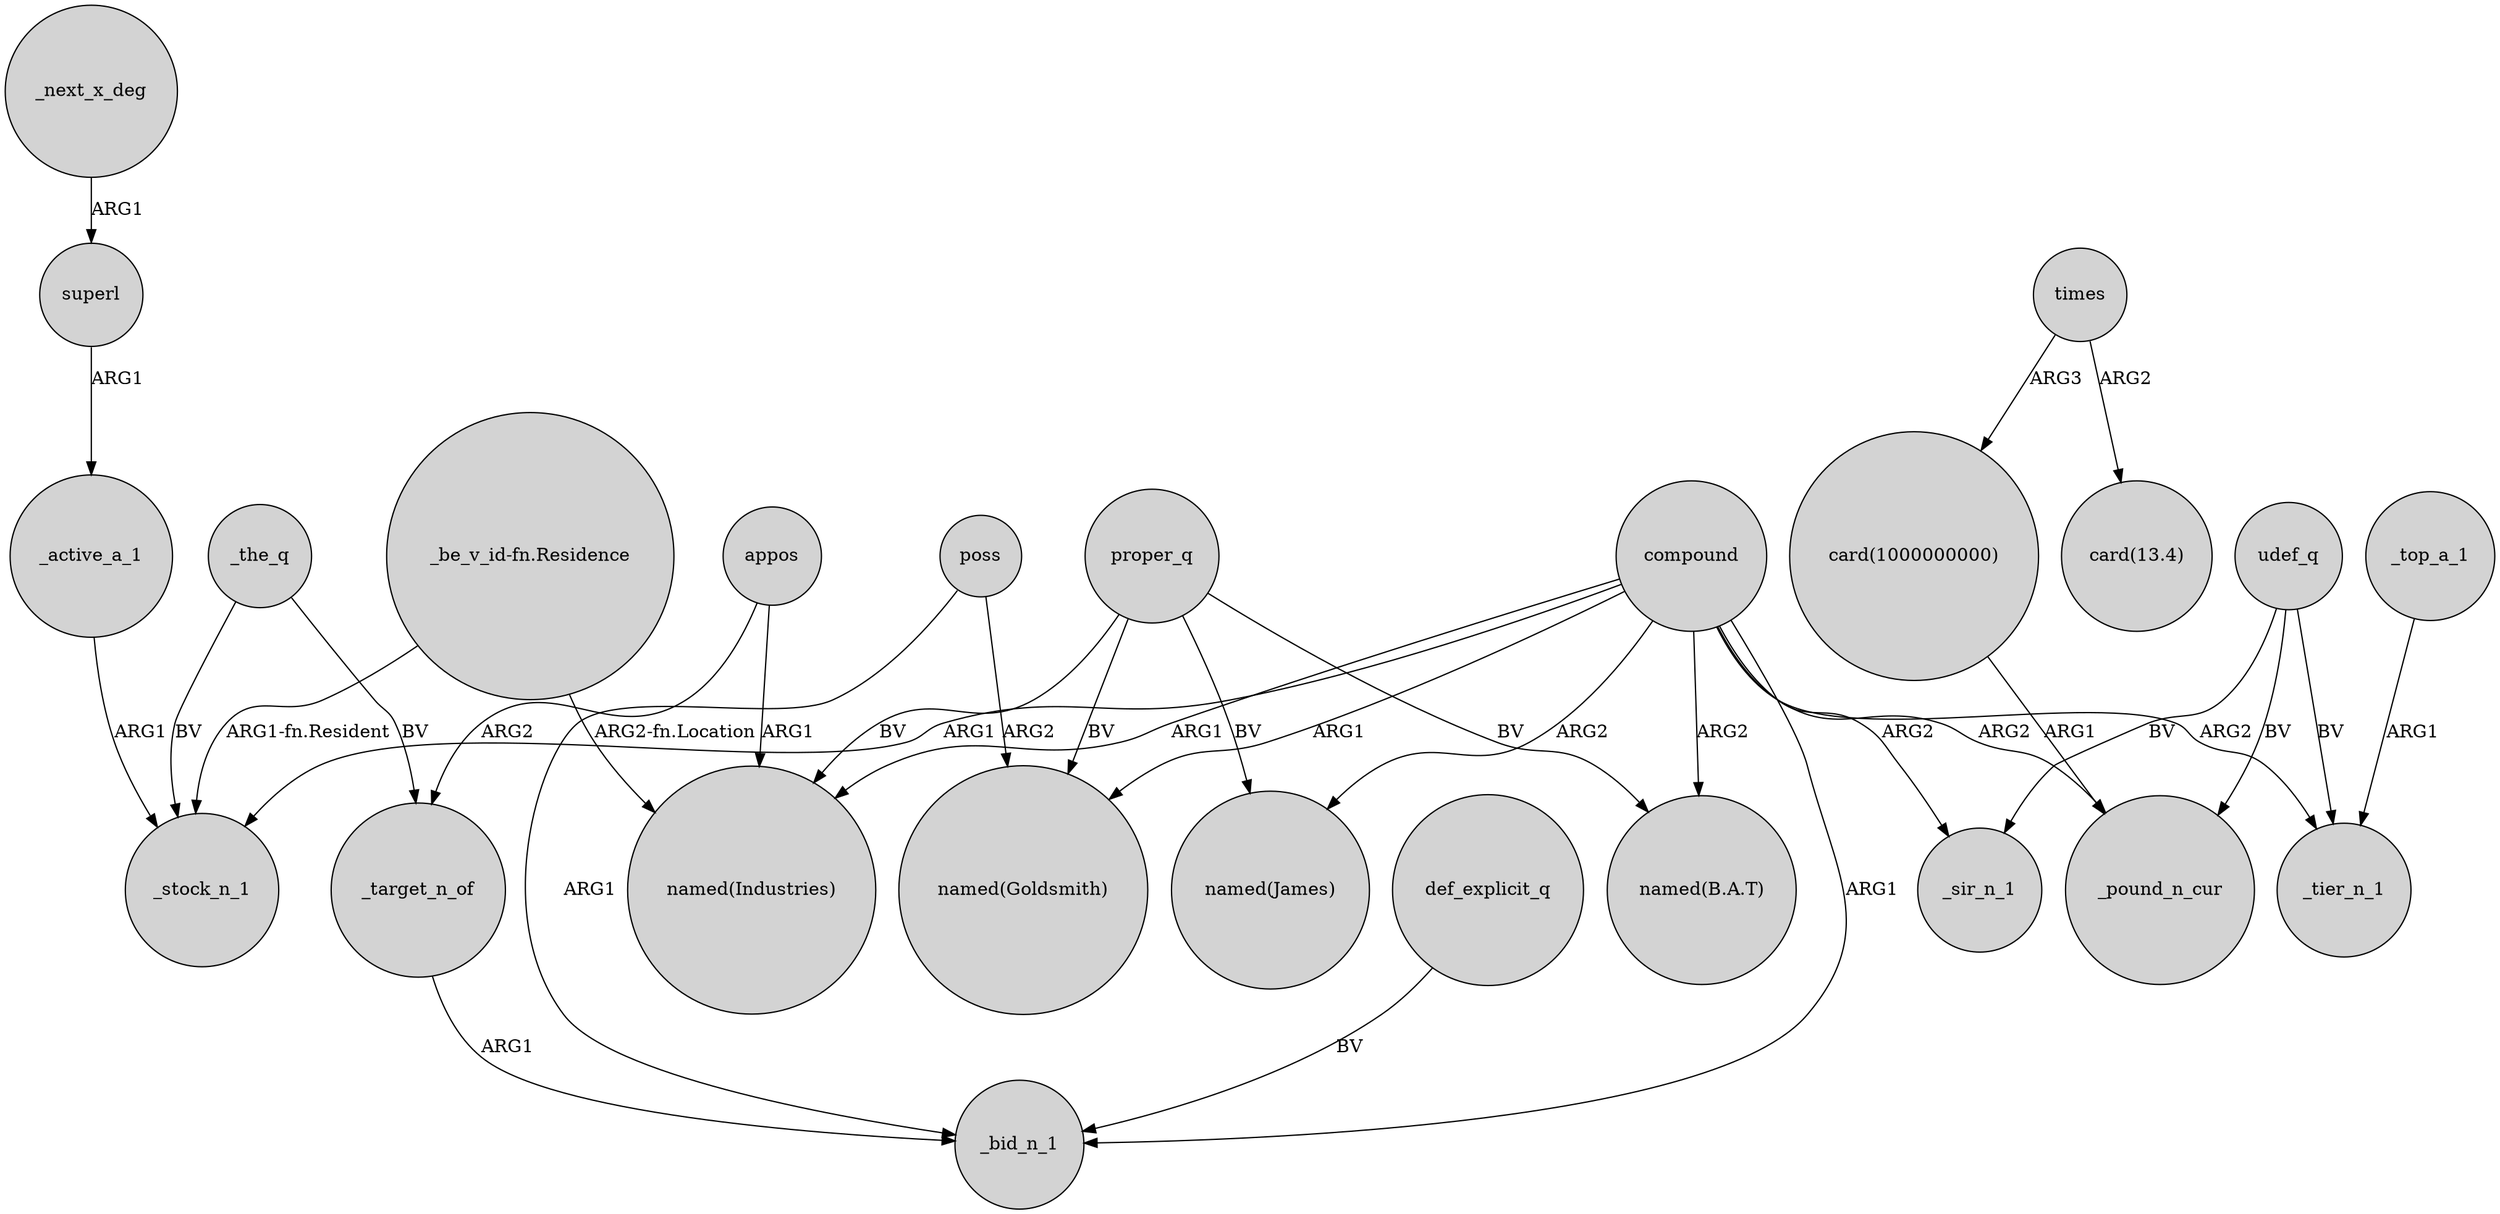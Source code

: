 digraph {
	node [shape=circle style=filled]
	"_be_v_id-fn.Residence" -> _stock_n_1 [label="ARG1-fn.Resident"]
	proper_q -> "named(Industries)" [label=BV]
	udef_q -> _pound_n_cur [label=BV]
	_target_n_of -> _bid_n_1 [label=ARG1]
	_next_x_deg -> superl [label=ARG1]
	poss -> "named(Goldsmith)" [label=ARG2]
	udef_q -> _tier_n_1 [label=BV]
	_top_a_1 -> _tier_n_1 [label=ARG1]
	poss -> _bid_n_1 [label=ARG1]
	proper_q -> "named(James)" [label=BV]
	"_be_v_id-fn.Residence" -> "named(Industries)" [label="ARG2-fn.Location"]
	compound -> "named(Industries)" [label=ARG1]
	udef_q -> _sir_n_1 [label=BV]
	appos -> _target_n_of [label=ARG2]
	times -> "card(1000000000)" [label=ARG3]
	compound -> _stock_n_1 [label=ARG1]
	proper_q -> "named(Goldsmith)" [label=BV]
	def_explicit_q -> _bid_n_1 [label=BV]
	_the_q -> _stock_n_1 [label=BV]
	superl -> _active_a_1 [label=ARG1]
	compound -> "named(B.A.T)" [label=ARG2]
	compound -> _sir_n_1 [label=ARG2]
	"card(1000000000)" -> _pound_n_cur [label=ARG1]
	compound -> _pound_n_cur [label=ARG2]
	compound -> _tier_n_1 [label=ARG2]
	_the_q -> _target_n_of [label=BV]
	appos -> "named(Industries)" [label=ARG1]
	_active_a_1 -> _stock_n_1 [label=ARG1]
	compound -> "named(Goldsmith)" [label=ARG1]
	compound -> "named(James)" [label=ARG2]
	times -> "card(13.4)" [label=ARG2]
	proper_q -> "named(B.A.T)" [label=BV]
	compound -> _bid_n_1 [label=ARG1]
}
